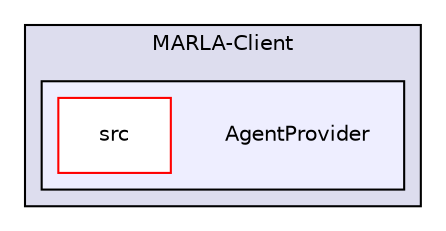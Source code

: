 digraph "D:/Work/Programmieren/Java/D-MARLA/Implementation/MARLA-Client/AgentProvider" {
  compound=true
  node [ fontsize="10", fontname="Helvetica"];
  edge [ labelfontsize="10", labelfontname="Helvetica"];
  subgraph clusterdir_9d824b7d9f72e8edc14bfc50d56e5255 {
    graph [ bgcolor="#ddddee", pencolor="black", label="MARLA-Client" fontname="Helvetica", fontsize="10", URL="dir_9d824b7d9f72e8edc14bfc50d56e5255.html"]
  subgraph clusterdir_755c91e1ee74c4a73d3af7c677eed549 {
    graph [ bgcolor="#eeeeff", pencolor="black", label="" URL="dir_755c91e1ee74c4a73d3af7c677eed549.html"];
    dir_755c91e1ee74c4a73d3af7c677eed549 [shape=plaintext label="AgentProvider"];
    dir_97d0a428cb47072092c6fe85dc1edcee [shape=box label="src" color="red" fillcolor="white" style="filled" URL="dir_97d0a428cb47072092c6fe85dc1edcee.html"];
  }
  }
}
